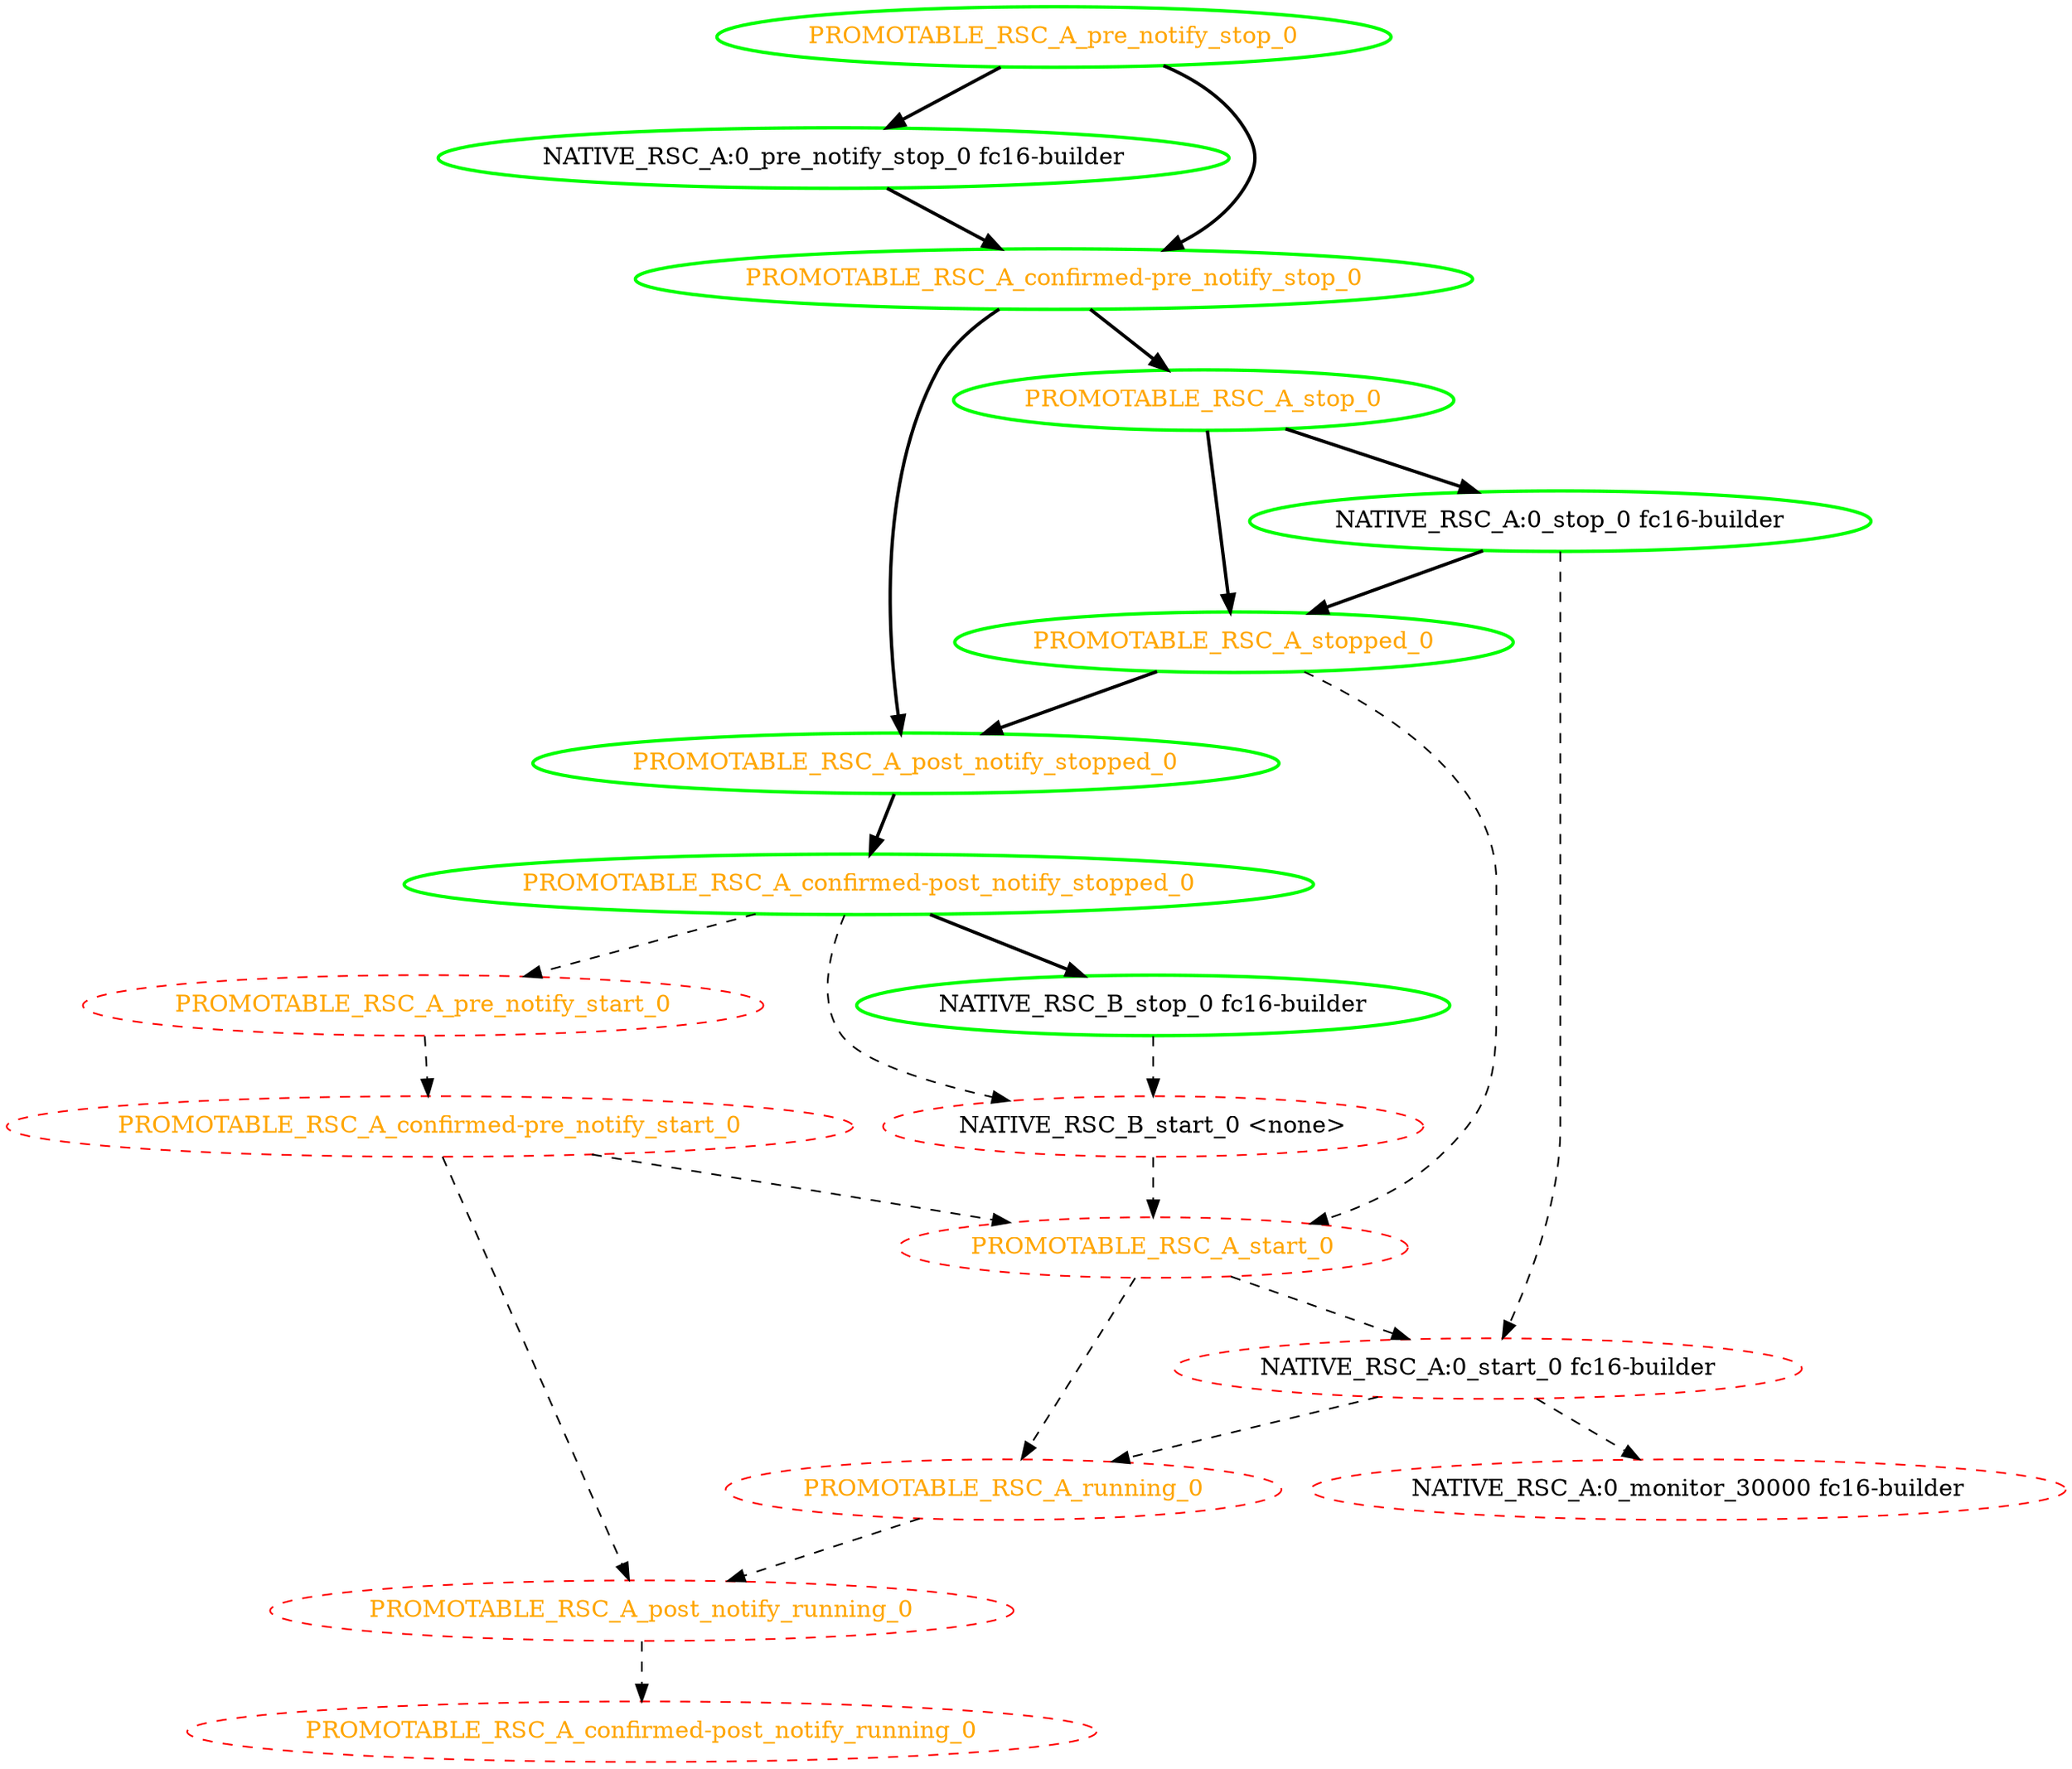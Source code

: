  digraph "g" {
"NATIVE_RSC_A:0_monitor_30000 fc16-builder" [ style=dashed color="red" fontcolor="black"]
"NATIVE_RSC_A:0_pre_notify_stop_0 fc16-builder" -> "PROMOTABLE_RSC_A_confirmed-pre_notify_stop_0" [ style = bold]
"NATIVE_RSC_A:0_pre_notify_stop_0 fc16-builder" [ style=bold color="green" fontcolor="black"]
"NATIVE_RSC_A:0_start_0 fc16-builder" -> "NATIVE_RSC_A:0_monitor_30000 fc16-builder" [ style = dashed]
"NATIVE_RSC_A:0_start_0 fc16-builder" -> "PROMOTABLE_RSC_A_running_0" [ style = dashed]
"NATIVE_RSC_A:0_start_0 fc16-builder" [ style=dashed color="red" fontcolor="black"]
"NATIVE_RSC_A:0_stop_0 fc16-builder" -> "NATIVE_RSC_A:0_start_0 fc16-builder" [ style = dashed]
"NATIVE_RSC_A:0_stop_0 fc16-builder" -> "PROMOTABLE_RSC_A_stopped_0" [ style = bold]
"NATIVE_RSC_A:0_stop_0 fc16-builder" [ style=bold color="green" fontcolor="black"]
"NATIVE_RSC_B_start_0 <none>" -> "PROMOTABLE_RSC_A_start_0" [ style = dashed]
"NATIVE_RSC_B_start_0 <none>" [ style=dashed color="red" fontcolor="black"]
"NATIVE_RSC_B_stop_0 fc16-builder" -> "NATIVE_RSC_B_start_0 <none>" [ style = dashed]
"NATIVE_RSC_B_stop_0 fc16-builder" [ style=bold color="green" fontcolor="black"]
"PROMOTABLE_RSC_A_confirmed-post_notify_running_0" [ style=dashed color="red" fontcolor="orange"]
"PROMOTABLE_RSC_A_confirmed-post_notify_stopped_0" -> "NATIVE_RSC_B_start_0 <none>" [ style = dashed]
"PROMOTABLE_RSC_A_confirmed-post_notify_stopped_0" -> "NATIVE_RSC_B_stop_0 fc16-builder" [ style = bold]
"PROMOTABLE_RSC_A_confirmed-post_notify_stopped_0" -> "PROMOTABLE_RSC_A_pre_notify_start_0" [ style = dashed]
"PROMOTABLE_RSC_A_confirmed-post_notify_stopped_0" [ style=bold color="green" fontcolor="orange"]
"PROMOTABLE_RSC_A_confirmed-pre_notify_start_0" -> "PROMOTABLE_RSC_A_post_notify_running_0" [ style = dashed]
"PROMOTABLE_RSC_A_confirmed-pre_notify_start_0" -> "PROMOTABLE_RSC_A_start_0" [ style = dashed]
"PROMOTABLE_RSC_A_confirmed-pre_notify_start_0" [ style=dashed color="red" fontcolor="orange"]
"PROMOTABLE_RSC_A_confirmed-pre_notify_stop_0" -> "PROMOTABLE_RSC_A_post_notify_stopped_0" [ style = bold]
"PROMOTABLE_RSC_A_confirmed-pre_notify_stop_0" -> "PROMOTABLE_RSC_A_stop_0" [ style = bold]
"PROMOTABLE_RSC_A_confirmed-pre_notify_stop_0" [ style=bold color="green" fontcolor="orange"]
"PROMOTABLE_RSC_A_post_notify_running_0" -> "PROMOTABLE_RSC_A_confirmed-post_notify_running_0" [ style = dashed]
"PROMOTABLE_RSC_A_post_notify_running_0" [ style=dashed color="red" fontcolor="orange"]
"PROMOTABLE_RSC_A_post_notify_stopped_0" -> "PROMOTABLE_RSC_A_confirmed-post_notify_stopped_0" [ style = bold]
"PROMOTABLE_RSC_A_post_notify_stopped_0" [ style=bold color="green" fontcolor="orange"]
"PROMOTABLE_RSC_A_pre_notify_start_0" -> "PROMOTABLE_RSC_A_confirmed-pre_notify_start_0" [ style = dashed]
"PROMOTABLE_RSC_A_pre_notify_start_0" [ style=dashed color="red" fontcolor="orange"]
"PROMOTABLE_RSC_A_pre_notify_stop_0" -> "NATIVE_RSC_A:0_pre_notify_stop_0 fc16-builder" [ style = bold]
"PROMOTABLE_RSC_A_pre_notify_stop_0" -> "PROMOTABLE_RSC_A_confirmed-pre_notify_stop_0" [ style = bold]
"PROMOTABLE_RSC_A_pre_notify_stop_0" [ style=bold color="green" fontcolor="orange"]
"PROMOTABLE_RSC_A_running_0" -> "PROMOTABLE_RSC_A_post_notify_running_0" [ style = dashed]
"PROMOTABLE_RSC_A_running_0" [ style=dashed color="red" fontcolor="orange"]
"PROMOTABLE_RSC_A_start_0" -> "NATIVE_RSC_A:0_start_0 fc16-builder" [ style = dashed]
"PROMOTABLE_RSC_A_start_0" -> "PROMOTABLE_RSC_A_running_0" [ style = dashed]
"PROMOTABLE_RSC_A_start_0" [ style=dashed color="red" fontcolor="orange"]
"PROMOTABLE_RSC_A_stop_0" -> "NATIVE_RSC_A:0_stop_0 fc16-builder" [ style = bold]
"PROMOTABLE_RSC_A_stop_0" -> "PROMOTABLE_RSC_A_stopped_0" [ style = bold]
"PROMOTABLE_RSC_A_stop_0" [ style=bold color="green" fontcolor="orange"]
"PROMOTABLE_RSC_A_stopped_0" -> "PROMOTABLE_RSC_A_post_notify_stopped_0" [ style = bold]
"PROMOTABLE_RSC_A_stopped_0" -> "PROMOTABLE_RSC_A_start_0" [ style = dashed]
"PROMOTABLE_RSC_A_stopped_0" [ style=bold color="green" fontcolor="orange"]
}

